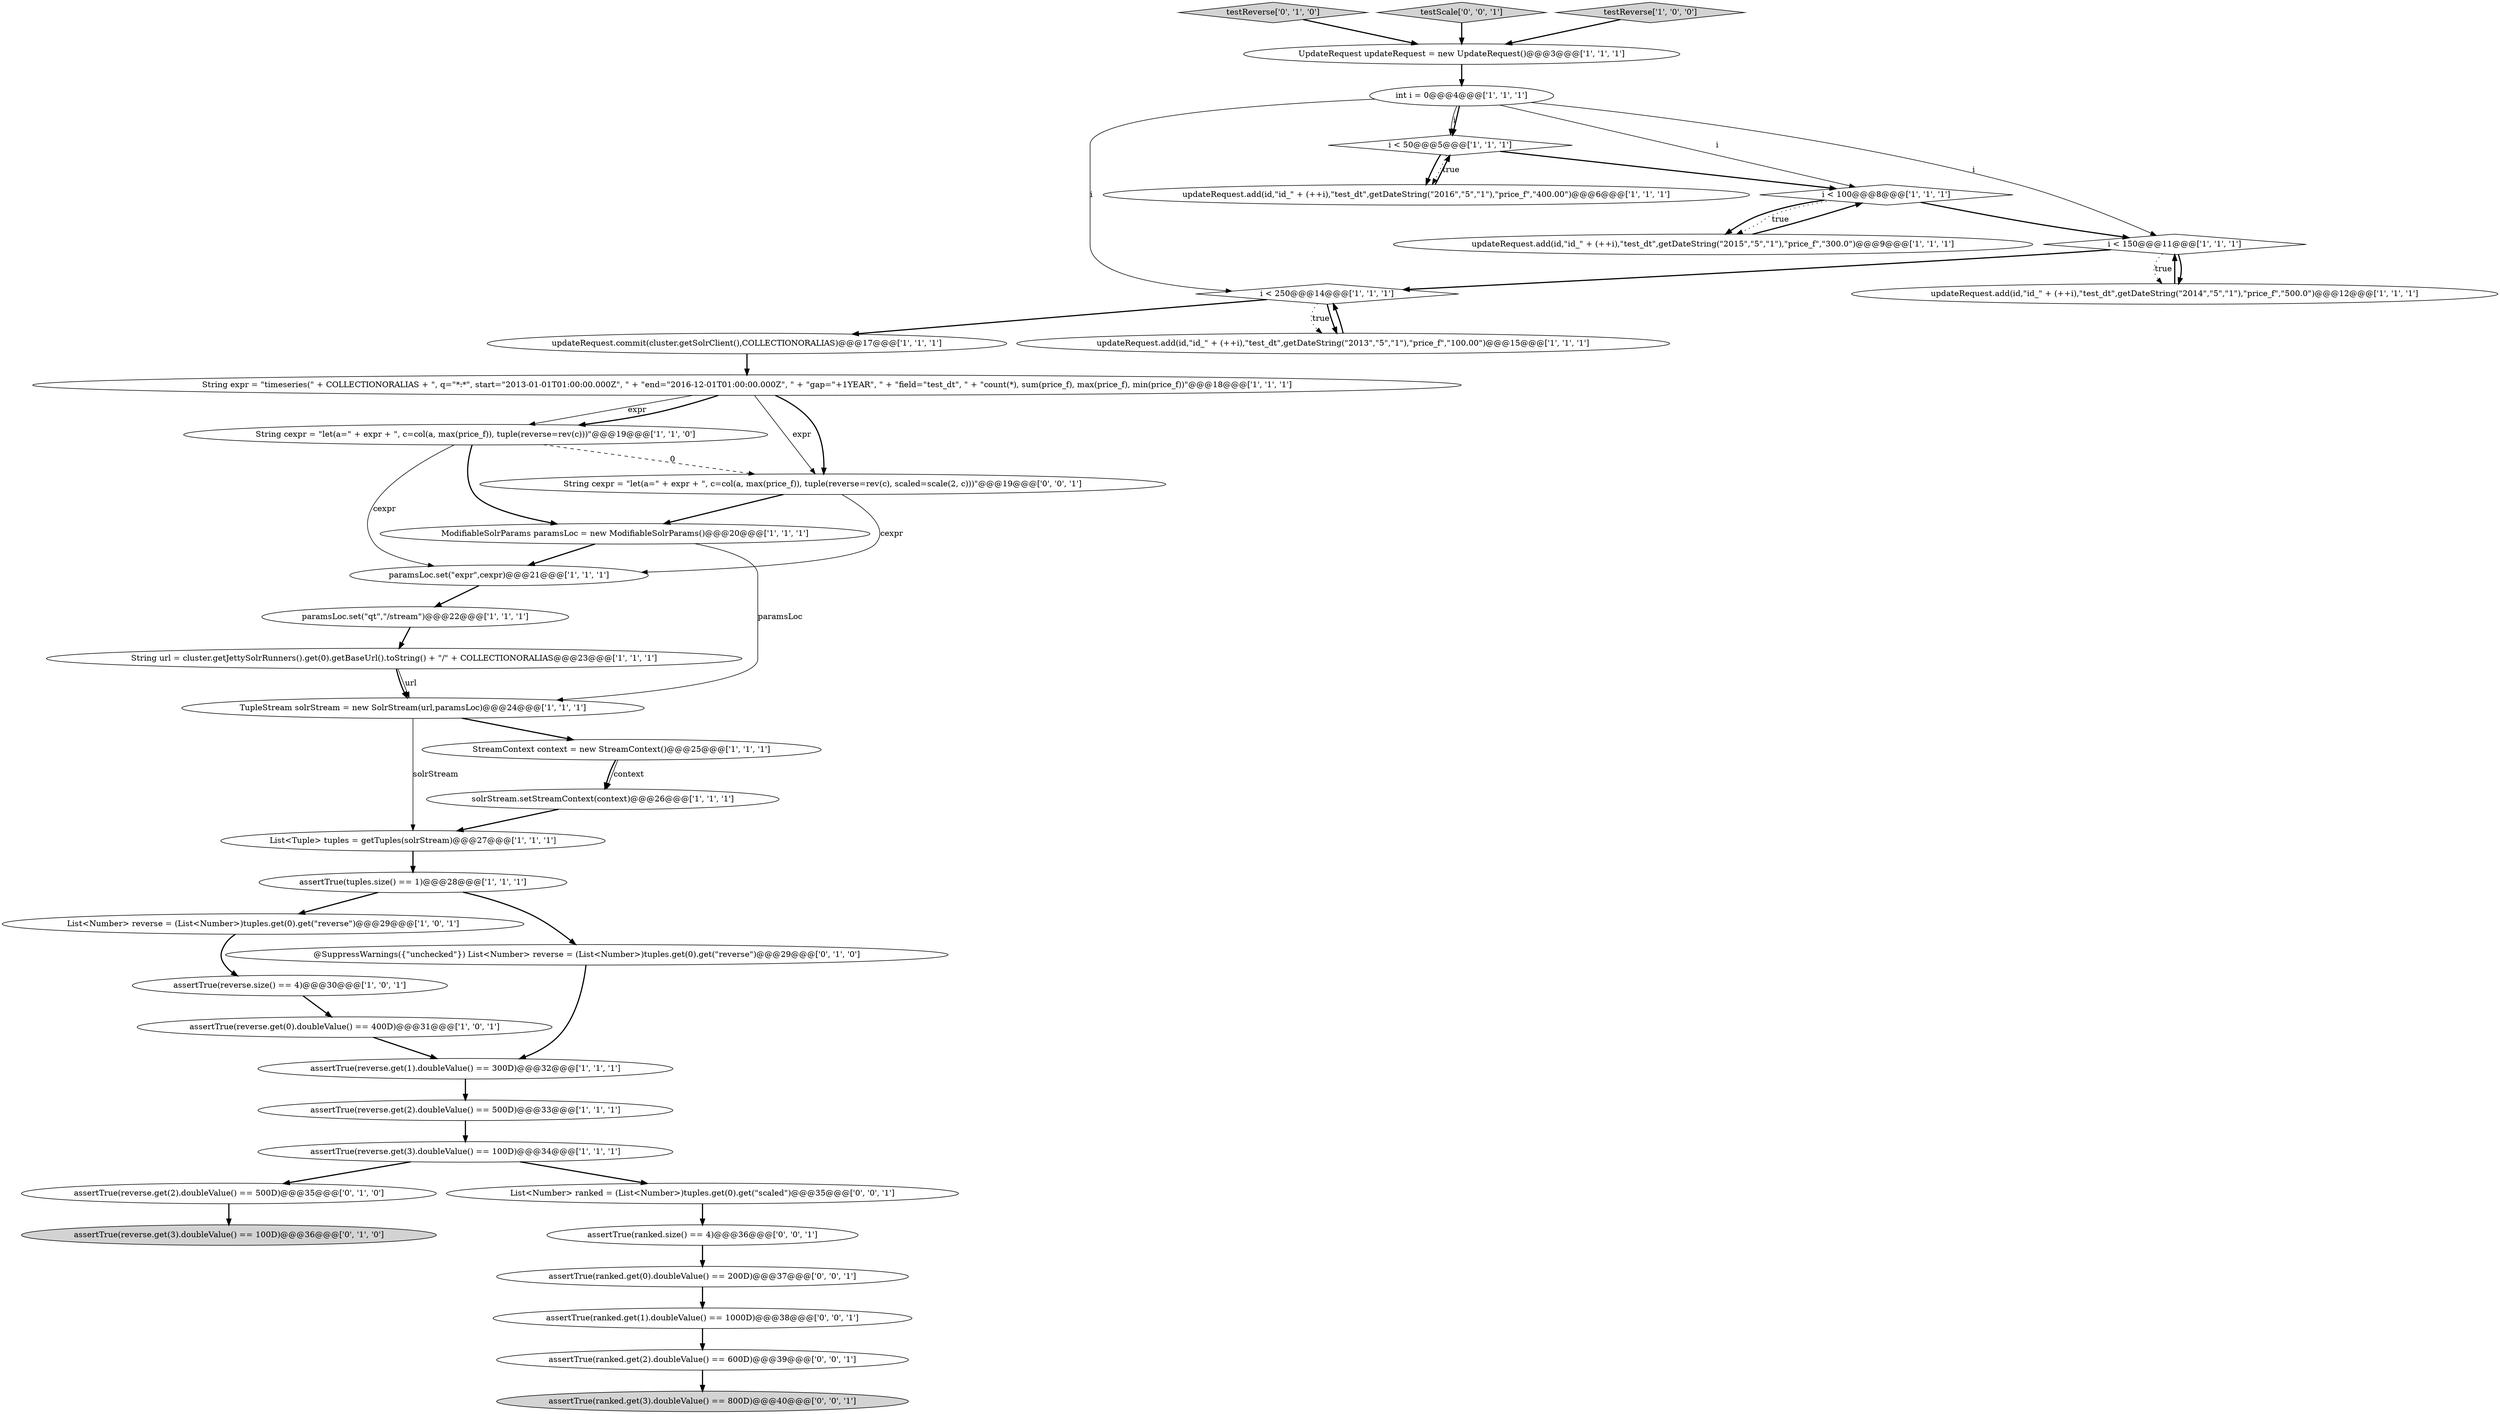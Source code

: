 digraph {
4 [style = filled, label = "String url = cluster.getJettySolrRunners().get(0).getBaseUrl().toString() + \"/\" + COLLECTIONORALIAS@@@23@@@['1', '1', '1']", fillcolor = white, shape = ellipse image = "AAA0AAABBB1BBB"];
28 [style = filled, label = "List<Number> reverse = (List<Number>)tuples.get(0).get(\"reverse\")@@@29@@@['1', '0', '1']", fillcolor = white, shape = ellipse image = "AAA0AAABBB1BBB"];
21 [style = filled, label = "ModifiableSolrParams paramsLoc = new ModifiableSolrParams()@@@20@@@['1', '1', '1']", fillcolor = white, shape = ellipse image = "AAA0AAABBB1BBB"];
7 [style = filled, label = "assertTrue(reverse.get(0).doubleValue() == 400D)@@@31@@@['1', '0', '1']", fillcolor = white, shape = ellipse image = "AAA0AAABBB1BBB"];
17 [style = filled, label = "String expr = \"timeseries(\" + COLLECTIONORALIAS + \", q=\"*:*\", start=\"2013-01-01T01:00:00.000Z\", \" + \"end=\"2016-12-01T01:00:00.000Z\", \" + \"gap=\"+1YEAR\", \" + \"field=\"test_dt\", \" + \"count(*), sum(price_f), max(price_f), min(price_f))\"@@@18@@@['1', '1', '1']", fillcolor = white, shape = ellipse image = "AAA0AAABBB1BBB"];
26 [style = filled, label = "updateRequest.add(id,\"id_\" + (++i),\"test_dt\",getDateString(\"2014\",\"5\",\"1\"),\"price_f\",\"500.0\")@@@12@@@['1', '1', '1']", fillcolor = white, shape = ellipse image = "AAA0AAABBB1BBB"];
22 [style = filled, label = "paramsLoc.set(\"qt\",\"/stream\")@@@22@@@['1', '1', '1']", fillcolor = white, shape = ellipse image = "AAA0AAABBB1BBB"];
2 [style = filled, label = "assertTrue(reverse.get(1).doubleValue() == 300D)@@@32@@@['1', '1', '1']", fillcolor = white, shape = ellipse image = "AAA0AAABBB1BBB"];
23 [style = filled, label = "assertTrue(tuples.size() == 1)@@@28@@@['1', '1', '1']", fillcolor = white, shape = ellipse image = "AAA0AAABBB1BBB"];
16 [style = filled, label = "i < 150@@@11@@@['1', '1', '1']", fillcolor = white, shape = diamond image = "AAA0AAABBB1BBB"];
20 [style = filled, label = "updateRequest.add(id,\"id_\" + (++i),\"test_dt\",getDateString(\"2013\",\"5\",\"1\"),\"price_f\",\"100.00\")@@@15@@@['1', '1', '1']", fillcolor = white, shape = ellipse image = "AAA0AAABBB1BBB"];
3 [style = filled, label = "paramsLoc.set(\"expr\",cexpr)@@@21@@@['1', '1', '1']", fillcolor = white, shape = ellipse image = "AAA0AAABBB1BBB"];
31 [style = filled, label = "assertTrue(reverse.get(2).doubleValue() == 500D)@@@35@@@['0', '1', '0']", fillcolor = white, shape = ellipse image = "AAA0AAABBB2BBB"];
39 [style = filled, label = "assertTrue(ranked.get(0).doubleValue() == 200D)@@@37@@@['0', '0', '1']", fillcolor = white, shape = ellipse image = "AAA0AAABBB3BBB"];
9 [style = filled, label = "assertTrue(reverse.get(2).doubleValue() == 500D)@@@33@@@['1', '1', '1']", fillcolor = white, shape = ellipse image = "AAA0AAABBB1BBB"];
8 [style = filled, label = "i < 250@@@14@@@['1', '1', '1']", fillcolor = white, shape = diamond image = "AAA0AAABBB1BBB"];
6 [style = filled, label = "StreamContext context = new StreamContext()@@@25@@@['1', '1', '1']", fillcolor = white, shape = ellipse image = "AAA0AAABBB1BBB"];
30 [style = filled, label = "testReverse['0', '1', '0']", fillcolor = lightgray, shape = diamond image = "AAA0AAABBB2BBB"];
35 [style = filled, label = "assertTrue(ranked.get(1).doubleValue() == 1000D)@@@38@@@['0', '0', '1']", fillcolor = white, shape = ellipse image = "AAA0AAABBB3BBB"];
27 [style = filled, label = "i < 50@@@5@@@['1', '1', '1']", fillcolor = white, shape = diamond image = "AAA0AAABBB1BBB"];
36 [style = filled, label = "assertTrue(ranked.size() == 4)@@@36@@@['0', '0', '1']", fillcolor = white, shape = ellipse image = "AAA0AAABBB3BBB"];
5 [style = filled, label = "List<Tuple> tuples = getTuples(solrStream)@@@27@@@['1', '1', '1']", fillcolor = white, shape = ellipse image = "AAA0AAABBB1BBB"];
32 [style = filled, label = "@SuppressWarnings({\"unchecked\"}) List<Number> reverse = (List<Number>)tuples.get(0).get(\"reverse\")@@@29@@@['0', '1', '0']", fillcolor = white, shape = ellipse image = "AAA0AAABBB2BBB"];
10 [style = filled, label = "TupleStream solrStream = new SolrStream(url,paramsLoc)@@@24@@@['1', '1', '1']", fillcolor = white, shape = ellipse image = "AAA0AAABBB1BBB"];
25 [style = filled, label = "updateRequest.add(id,\"id_\" + (++i),\"test_dt\",getDateString(\"2015\",\"5\",\"1\"),\"price_f\",\"300.0\")@@@9@@@['1', '1', '1']", fillcolor = white, shape = ellipse image = "AAA0AAABBB1BBB"];
1 [style = filled, label = "updateRequest.add(id,\"id_\" + (++i),\"test_dt\",getDateString(\"2016\",\"5\",\"1\"),\"price_f\",\"400.00\")@@@6@@@['1', '1', '1']", fillcolor = white, shape = ellipse image = "AAA0AAABBB1BBB"];
29 [style = filled, label = "assertTrue(reverse.get(3).doubleValue() == 100D)@@@36@@@['0', '1', '0']", fillcolor = lightgray, shape = ellipse image = "AAA0AAABBB2BBB"];
14 [style = filled, label = "updateRequest.commit(cluster.getSolrClient(),COLLECTIONORALIAS)@@@17@@@['1', '1', '1']", fillcolor = white, shape = ellipse image = "AAA0AAABBB1BBB"];
0 [style = filled, label = "int i = 0@@@4@@@['1', '1', '1']", fillcolor = white, shape = ellipse image = "AAA0AAABBB1BBB"];
19 [style = filled, label = "i < 100@@@8@@@['1', '1', '1']", fillcolor = white, shape = diamond image = "AAA0AAABBB1BBB"];
11 [style = filled, label = "assertTrue(reverse.get(3).doubleValue() == 100D)@@@34@@@['1', '1', '1']", fillcolor = white, shape = ellipse image = "AAA0AAABBB1BBB"];
34 [style = filled, label = "assertTrue(ranked.get(3).doubleValue() == 800D)@@@40@@@['0', '0', '1']", fillcolor = lightgray, shape = ellipse image = "AAA0AAABBB3BBB"];
40 [style = filled, label = "testScale['0', '0', '1']", fillcolor = lightgray, shape = diamond image = "AAA0AAABBB3BBB"];
37 [style = filled, label = "List<Number> ranked = (List<Number>)tuples.get(0).get(\"scaled\")@@@35@@@['0', '0', '1']", fillcolor = white, shape = ellipse image = "AAA0AAABBB3BBB"];
12 [style = filled, label = "solrStream.setStreamContext(context)@@@26@@@['1', '1', '1']", fillcolor = white, shape = ellipse image = "AAA0AAABBB1BBB"];
33 [style = filled, label = "String cexpr = \"let(a=\" + expr + \", c=col(a, max(price_f)), tuple(reverse=rev(c), scaled=scale(2, c)))\"@@@19@@@['0', '0', '1']", fillcolor = white, shape = ellipse image = "AAA0AAABBB3BBB"];
15 [style = filled, label = "assertTrue(reverse.size() == 4)@@@30@@@['1', '0', '1']", fillcolor = white, shape = ellipse image = "AAA0AAABBB1BBB"];
18 [style = filled, label = "testReverse['1', '0', '0']", fillcolor = lightgray, shape = diamond image = "AAA0AAABBB1BBB"];
13 [style = filled, label = "String cexpr = \"let(a=\" + expr + \", c=col(a, max(price_f)), tuple(reverse=rev(c)))\"@@@19@@@['1', '1', '0']", fillcolor = white, shape = ellipse image = "AAA0AAABBB1BBB"];
24 [style = filled, label = "UpdateRequest updateRequest = new UpdateRequest()@@@3@@@['1', '1', '1']", fillcolor = white, shape = ellipse image = "AAA0AAABBB1BBB"];
38 [style = filled, label = "assertTrue(ranked.get(2).doubleValue() == 600D)@@@39@@@['0', '0', '1']", fillcolor = white, shape = ellipse image = "AAA0AAABBB3BBB"];
14->17 [style = bold, label=""];
13->33 [style = dashed, label="0"];
8->14 [style = bold, label=""];
21->3 [style = bold, label=""];
23->32 [style = bold, label=""];
9->11 [style = bold, label=""];
27->1 [style = dotted, label="true"];
10->6 [style = bold, label=""];
16->26 [style = bold, label=""];
26->16 [style = bold, label=""];
11->31 [style = bold, label=""];
21->10 [style = solid, label="paramsLoc"];
18->24 [style = bold, label=""];
25->19 [style = bold, label=""];
39->35 [style = bold, label=""];
17->13 [style = solid, label="expr"];
16->8 [style = bold, label=""];
20->8 [style = bold, label=""];
1->27 [style = bold, label=""];
38->34 [style = bold, label=""];
0->19 [style = solid, label="i"];
4->10 [style = solid, label="url"];
24->0 [style = bold, label=""];
8->20 [style = dotted, label="true"];
15->7 [style = bold, label=""];
28->15 [style = bold, label=""];
0->27 [style = solid, label="i"];
0->8 [style = solid, label="i"];
13->3 [style = solid, label="cexpr"];
33->21 [style = bold, label=""];
19->16 [style = bold, label=""];
19->25 [style = bold, label=""];
0->27 [style = bold, label=""];
2->9 [style = bold, label=""];
12->5 [style = bold, label=""];
37->36 [style = bold, label=""];
27->1 [style = bold, label=""];
32->2 [style = bold, label=""];
33->3 [style = solid, label="cexpr"];
5->23 [style = bold, label=""];
17->13 [style = bold, label=""];
35->38 [style = bold, label=""];
22->4 [style = bold, label=""];
6->12 [style = bold, label=""];
10->5 [style = solid, label="solrStream"];
19->25 [style = dotted, label="true"];
4->10 [style = bold, label=""];
17->33 [style = solid, label="expr"];
27->19 [style = bold, label=""];
3->22 [style = bold, label=""];
23->28 [style = bold, label=""];
11->37 [style = bold, label=""];
31->29 [style = bold, label=""];
16->26 [style = dotted, label="true"];
40->24 [style = bold, label=""];
8->20 [style = bold, label=""];
30->24 [style = bold, label=""];
36->39 [style = bold, label=""];
6->12 [style = solid, label="context"];
17->33 [style = bold, label=""];
0->16 [style = solid, label="i"];
13->21 [style = bold, label=""];
7->2 [style = bold, label=""];
}

